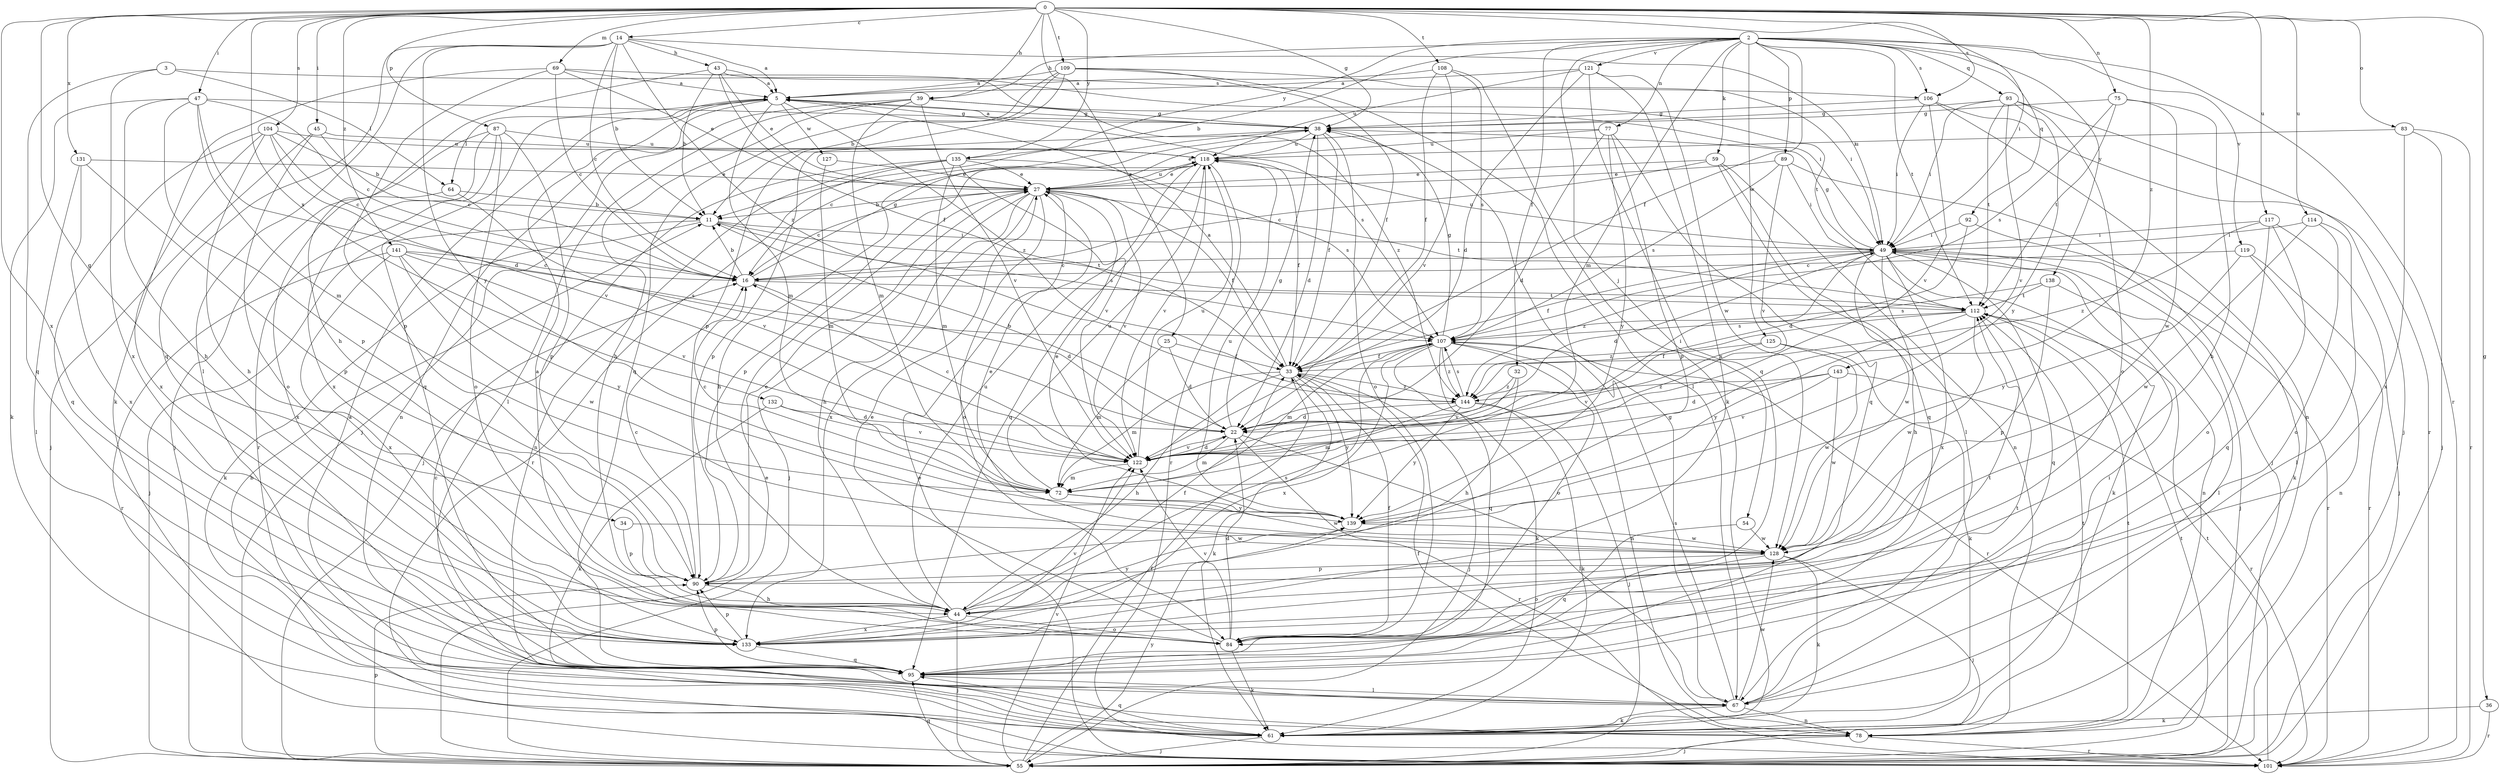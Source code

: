 strict digraph  {
0;
2;
3;
5;
11;
14;
16;
22;
25;
27;
32;
33;
34;
36;
38;
39;
43;
44;
45;
47;
49;
54;
55;
59;
61;
64;
67;
69;
72;
75;
77;
78;
83;
84;
87;
89;
90;
92;
93;
95;
101;
104;
106;
107;
108;
109;
112;
114;
117;
118;
119;
121;
122;
125;
127;
128;
131;
132;
133;
135;
138;
139;
141;
143;
144;
0 -> 14  [label=c];
0 -> 25  [label=e];
0 -> 34  [label=g];
0 -> 36  [label=g];
0 -> 38  [label=g];
0 -> 39  [label=h];
0 -> 45  [label=i];
0 -> 47  [label=i];
0 -> 49  [label=i];
0 -> 69  [label=m];
0 -> 75  [label=n];
0 -> 83  [label=o];
0 -> 87  [label=p];
0 -> 104  [label=s];
0 -> 106  [label=s];
0 -> 108  [label=t];
0 -> 109  [label=t];
0 -> 114  [label=u];
0 -> 117  [label=u];
0 -> 131  [label=x];
0 -> 132  [label=x];
0 -> 133  [label=x];
0 -> 135  [label=y];
0 -> 141  [label=z];
0 -> 143  [label=z];
2 -> 11  [label=b];
2 -> 32  [label=f];
2 -> 33  [label=f];
2 -> 39  [label=h];
2 -> 54  [label=j];
2 -> 59  [label=k];
2 -> 72  [label=m];
2 -> 77  [label=n];
2 -> 89  [label=p];
2 -> 92  [label=q];
2 -> 93  [label=q];
2 -> 101  [label=r];
2 -> 106  [label=s];
2 -> 112  [label=t];
2 -> 119  [label=v];
2 -> 121  [label=v];
2 -> 125  [label=w];
2 -> 135  [label=y];
2 -> 138  [label=y];
3 -> 64  [label=l];
3 -> 95  [label=q];
3 -> 106  [label=s];
3 -> 133  [label=x];
5 -> 38  [label=g];
5 -> 64  [label=l];
5 -> 72  [label=m];
5 -> 78  [label=n];
5 -> 95  [label=q];
5 -> 107  [label=s];
5 -> 127  [label=w];
5 -> 144  [label=z];
11 -> 49  [label=i];
11 -> 55  [label=j];
11 -> 61  [label=k];
11 -> 107  [label=s];
11 -> 112  [label=t];
14 -> 5  [label=a];
14 -> 11  [label=b];
14 -> 16  [label=c];
14 -> 43  [label=h];
14 -> 49  [label=i];
14 -> 67  [label=l];
14 -> 95  [label=q];
14 -> 139  [label=y];
14 -> 144  [label=z];
16 -> 11  [label=b];
16 -> 22  [label=d];
16 -> 38  [label=g];
16 -> 112  [label=t];
22 -> 11  [label=b];
22 -> 38  [label=g];
22 -> 49  [label=i];
22 -> 67  [label=l];
22 -> 72  [label=m];
22 -> 101  [label=r];
22 -> 122  [label=v];
25 -> 22  [label=d];
25 -> 33  [label=f];
25 -> 72  [label=m];
27 -> 11  [label=b];
27 -> 16  [label=c];
27 -> 33  [label=f];
27 -> 44  [label=h];
27 -> 55  [label=j];
27 -> 84  [label=o];
27 -> 112  [label=t];
27 -> 118  [label=u];
27 -> 122  [label=v];
27 -> 133  [label=x];
32 -> 44  [label=h];
32 -> 122  [label=v];
32 -> 144  [label=z];
33 -> 5  [label=a];
33 -> 44  [label=h];
33 -> 55  [label=j];
33 -> 61  [label=k];
33 -> 72  [label=m];
33 -> 139  [label=y];
33 -> 144  [label=z];
34 -> 90  [label=p];
34 -> 128  [label=w];
36 -> 61  [label=k];
36 -> 101  [label=r];
38 -> 5  [label=a];
38 -> 16  [label=c];
38 -> 22  [label=d];
38 -> 33  [label=f];
38 -> 84  [label=o];
38 -> 90  [label=p];
38 -> 118  [label=u];
39 -> 38  [label=g];
39 -> 44  [label=h];
39 -> 55  [label=j];
39 -> 67  [label=l];
39 -> 72  [label=m];
39 -> 122  [label=v];
39 -> 144  [label=z];
43 -> 5  [label=a];
43 -> 11  [label=b];
43 -> 27  [label=e];
43 -> 33  [label=f];
43 -> 44  [label=h];
43 -> 112  [label=t];
44 -> 33  [label=f];
44 -> 55  [label=j];
44 -> 84  [label=o];
44 -> 107  [label=s];
44 -> 118  [label=u];
44 -> 133  [label=x];
44 -> 139  [label=y];
45 -> 16  [label=c];
45 -> 55  [label=j];
45 -> 84  [label=o];
45 -> 118  [label=u];
47 -> 16  [label=c];
47 -> 22  [label=d];
47 -> 38  [label=g];
47 -> 44  [label=h];
47 -> 61  [label=k];
47 -> 72  [label=m];
47 -> 90  [label=p];
49 -> 16  [label=c];
49 -> 22  [label=d];
49 -> 33  [label=f];
49 -> 38  [label=g];
49 -> 44  [label=h];
49 -> 55  [label=j];
49 -> 61  [label=k];
49 -> 78  [label=n];
49 -> 95  [label=q];
49 -> 101  [label=r];
49 -> 118  [label=u];
49 -> 128  [label=w];
49 -> 133  [label=x];
49 -> 144  [label=z];
54 -> 95  [label=q];
54 -> 128  [label=w];
55 -> 27  [label=e];
55 -> 33  [label=f];
55 -> 90  [label=p];
55 -> 95  [label=q];
55 -> 112  [label=t];
55 -> 122  [label=v];
55 -> 139  [label=y];
59 -> 16  [label=c];
59 -> 27  [label=e];
59 -> 67  [label=l];
59 -> 78  [label=n];
59 -> 95  [label=q];
61 -> 5  [label=a];
61 -> 11  [label=b];
61 -> 55  [label=j];
61 -> 95  [label=q];
61 -> 112  [label=t];
64 -> 11  [label=b];
64 -> 122  [label=v];
64 -> 133  [label=x];
67 -> 38  [label=g];
67 -> 49  [label=i];
67 -> 61  [label=k];
67 -> 78  [label=n];
67 -> 107  [label=s];
67 -> 112  [label=t];
67 -> 128  [label=w];
69 -> 5  [label=a];
69 -> 16  [label=c];
69 -> 27  [label=e];
69 -> 49  [label=i];
69 -> 61  [label=k];
69 -> 90  [label=p];
72 -> 16  [label=c];
72 -> 118  [label=u];
72 -> 128  [label=w];
72 -> 139  [label=y];
75 -> 38  [label=g];
75 -> 44  [label=h];
75 -> 107  [label=s];
75 -> 112  [label=t];
75 -> 128  [label=w];
77 -> 22  [label=d];
77 -> 27  [label=e];
77 -> 90  [label=p];
77 -> 95  [label=q];
77 -> 118  [label=u];
77 -> 139  [label=y];
78 -> 33  [label=f];
78 -> 55  [label=j];
78 -> 101  [label=r];
78 -> 112  [label=t];
83 -> 55  [label=j];
83 -> 101  [label=r];
83 -> 118  [label=u];
83 -> 133  [label=x];
84 -> 5  [label=a];
84 -> 22  [label=d];
84 -> 27  [label=e];
84 -> 33  [label=f];
84 -> 61  [label=k];
84 -> 122  [label=v];
87 -> 55  [label=j];
87 -> 84  [label=o];
87 -> 90  [label=p];
87 -> 101  [label=r];
87 -> 118  [label=u];
87 -> 133  [label=x];
89 -> 27  [label=e];
89 -> 49  [label=i];
89 -> 55  [label=j];
89 -> 107  [label=s];
89 -> 122  [label=v];
90 -> 16  [label=c];
90 -> 27  [label=e];
90 -> 44  [label=h];
92 -> 22  [label=d];
92 -> 49  [label=i];
92 -> 61  [label=k];
93 -> 38  [label=g];
93 -> 49  [label=i];
93 -> 55  [label=j];
93 -> 84  [label=o];
93 -> 112  [label=t];
93 -> 122  [label=v];
93 -> 139  [label=y];
95 -> 16  [label=c];
95 -> 67  [label=l];
95 -> 90  [label=p];
101 -> 27  [label=e];
101 -> 112  [label=t];
104 -> 11  [label=b];
104 -> 16  [label=c];
104 -> 44  [label=h];
104 -> 95  [label=q];
104 -> 118  [label=u];
104 -> 122  [label=v];
104 -> 133  [label=x];
106 -> 38  [label=g];
106 -> 49  [label=i];
106 -> 78  [label=n];
106 -> 101  [label=r];
106 -> 122  [label=v];
107 -> 33  [label=f];
107 -> 38  [label=g];
107 -> 61  [label=k];
107 -> 72  [label=m];
107 -> 78  [label=n];
107 -> 84  [label=o];
107 -> 95  [label=q];
107 -> 101  [label=r];
107 -> 133  [label=x];
107 -> 144  [label=z];
108 -> 5  [label=a];
108 -> 33  [label=f];
108 -> 61  [label=k];
108 -> 107  [label=s];
108 -> 122  [label=v];
109 -> 5  [label=a];
109 -> 11  [label=b];
109 -> 33  [label=f];
109 -> 49  [label=i];
109 -> 67  [label=l];
109 -> 90  [label=p];
109 -> 95  [label=q];
112 -> 107  [label=s];
112 -> 128  [label=w];
112 -> 139  [label=y];
112 -> 144  [label=z];
114 -> 49  [label=i];
114 -> 67  [label=l];
114 -> 84  [label=o];
114 -> 128  [label=w];
117 -> 49  [label=i];
117 -> 55  [label=j];
117 -> 84  [label=o];
117 -> 95  [label=q];
117 -> 144  [label=z];
118 -> 27  [label=e];
118 -> 33  [label=f];
118 -> 44  [label=h];
118 -> 90  [label=p];
118 -> 95  [label=q];
118 -> 101  [label=r];
118 -> 122  [label=v];
119 -> 16  [label=c];
119 -> 78  [label=n];
119 -> 101  [label=r];
119 -> 139  [label=y];
121 -> 5  [label=a];
121 -> 22  [label=d];
121 -> 95  [label=q];
121 -> 118  [label=u];
121 -> 128  [label=w];
121 -> 133  [label=x];
122 -> 16  [label=c];
122 -> 22  [label=d];
122 -> 72  [label=m];
122 -> 118  [label=u];
125 -> 33  [label=f];
125 -> 61  [label=k];
125 -> 122  [label=v];
125 -> 128  [label=w];
127 -> 27  [label=e];
127 -> 72  [label=m];
128 -> 27  [label=e];
128 -> 55  [label=j];
128 -> 61  [label=k];
128 -> 84  [label=o];
128 -> 90  [label=p];
131 -> 27  [label=e];
131 -> 67  [label=l];
131 -> 90  [label=p];
131 -> 133  [label=x];
132 -> 22  [label=d];
132 -> 61  [label=k];
132 -> 122  [label=v];
133 -> 90  [label=p];
133 -> 95  [label=q];
133 -> 112  [label=t];
133 -> 122  [label=v];
135 -> 27  [label=e];
135 -> 55  [label=j];
135 -> 72  [label=m];
135 -> 78  [label=n];
135 -> 101  [label=r];
135 -> 107  [label=s];
135 -> 122  [label=v];
138 -> 67  [label=l];
138 -> 90  [label=p];
138 -> 107  [label=s];
138 -> 112  [label=t];
139 -> 27  [label=e];
139 -> 118  [label=u];
139 -> 128  [label=w];
141 -> 16  [label=c];
141 -> 101  [label=r];
141 -> 107  [label=s];
141 -> 122  [label=v];
141 -> 128  [label=w];
141 -> 133  [label=x];
141 -> 139  [label=y];
143 -> 22  [label=d];
143 -> 101  [label=r];
143 -> 122  [label=v];
143 -> 128  [label=w];
143 -> 144  [label=z];
144 -> 22  [label=d];
144 -> 55  [label=j];
144 -> 61  [label=k];
144 -> 72  [label=m];
144 -> 107  [label=s];
144 -> 139  [label=y];
}
